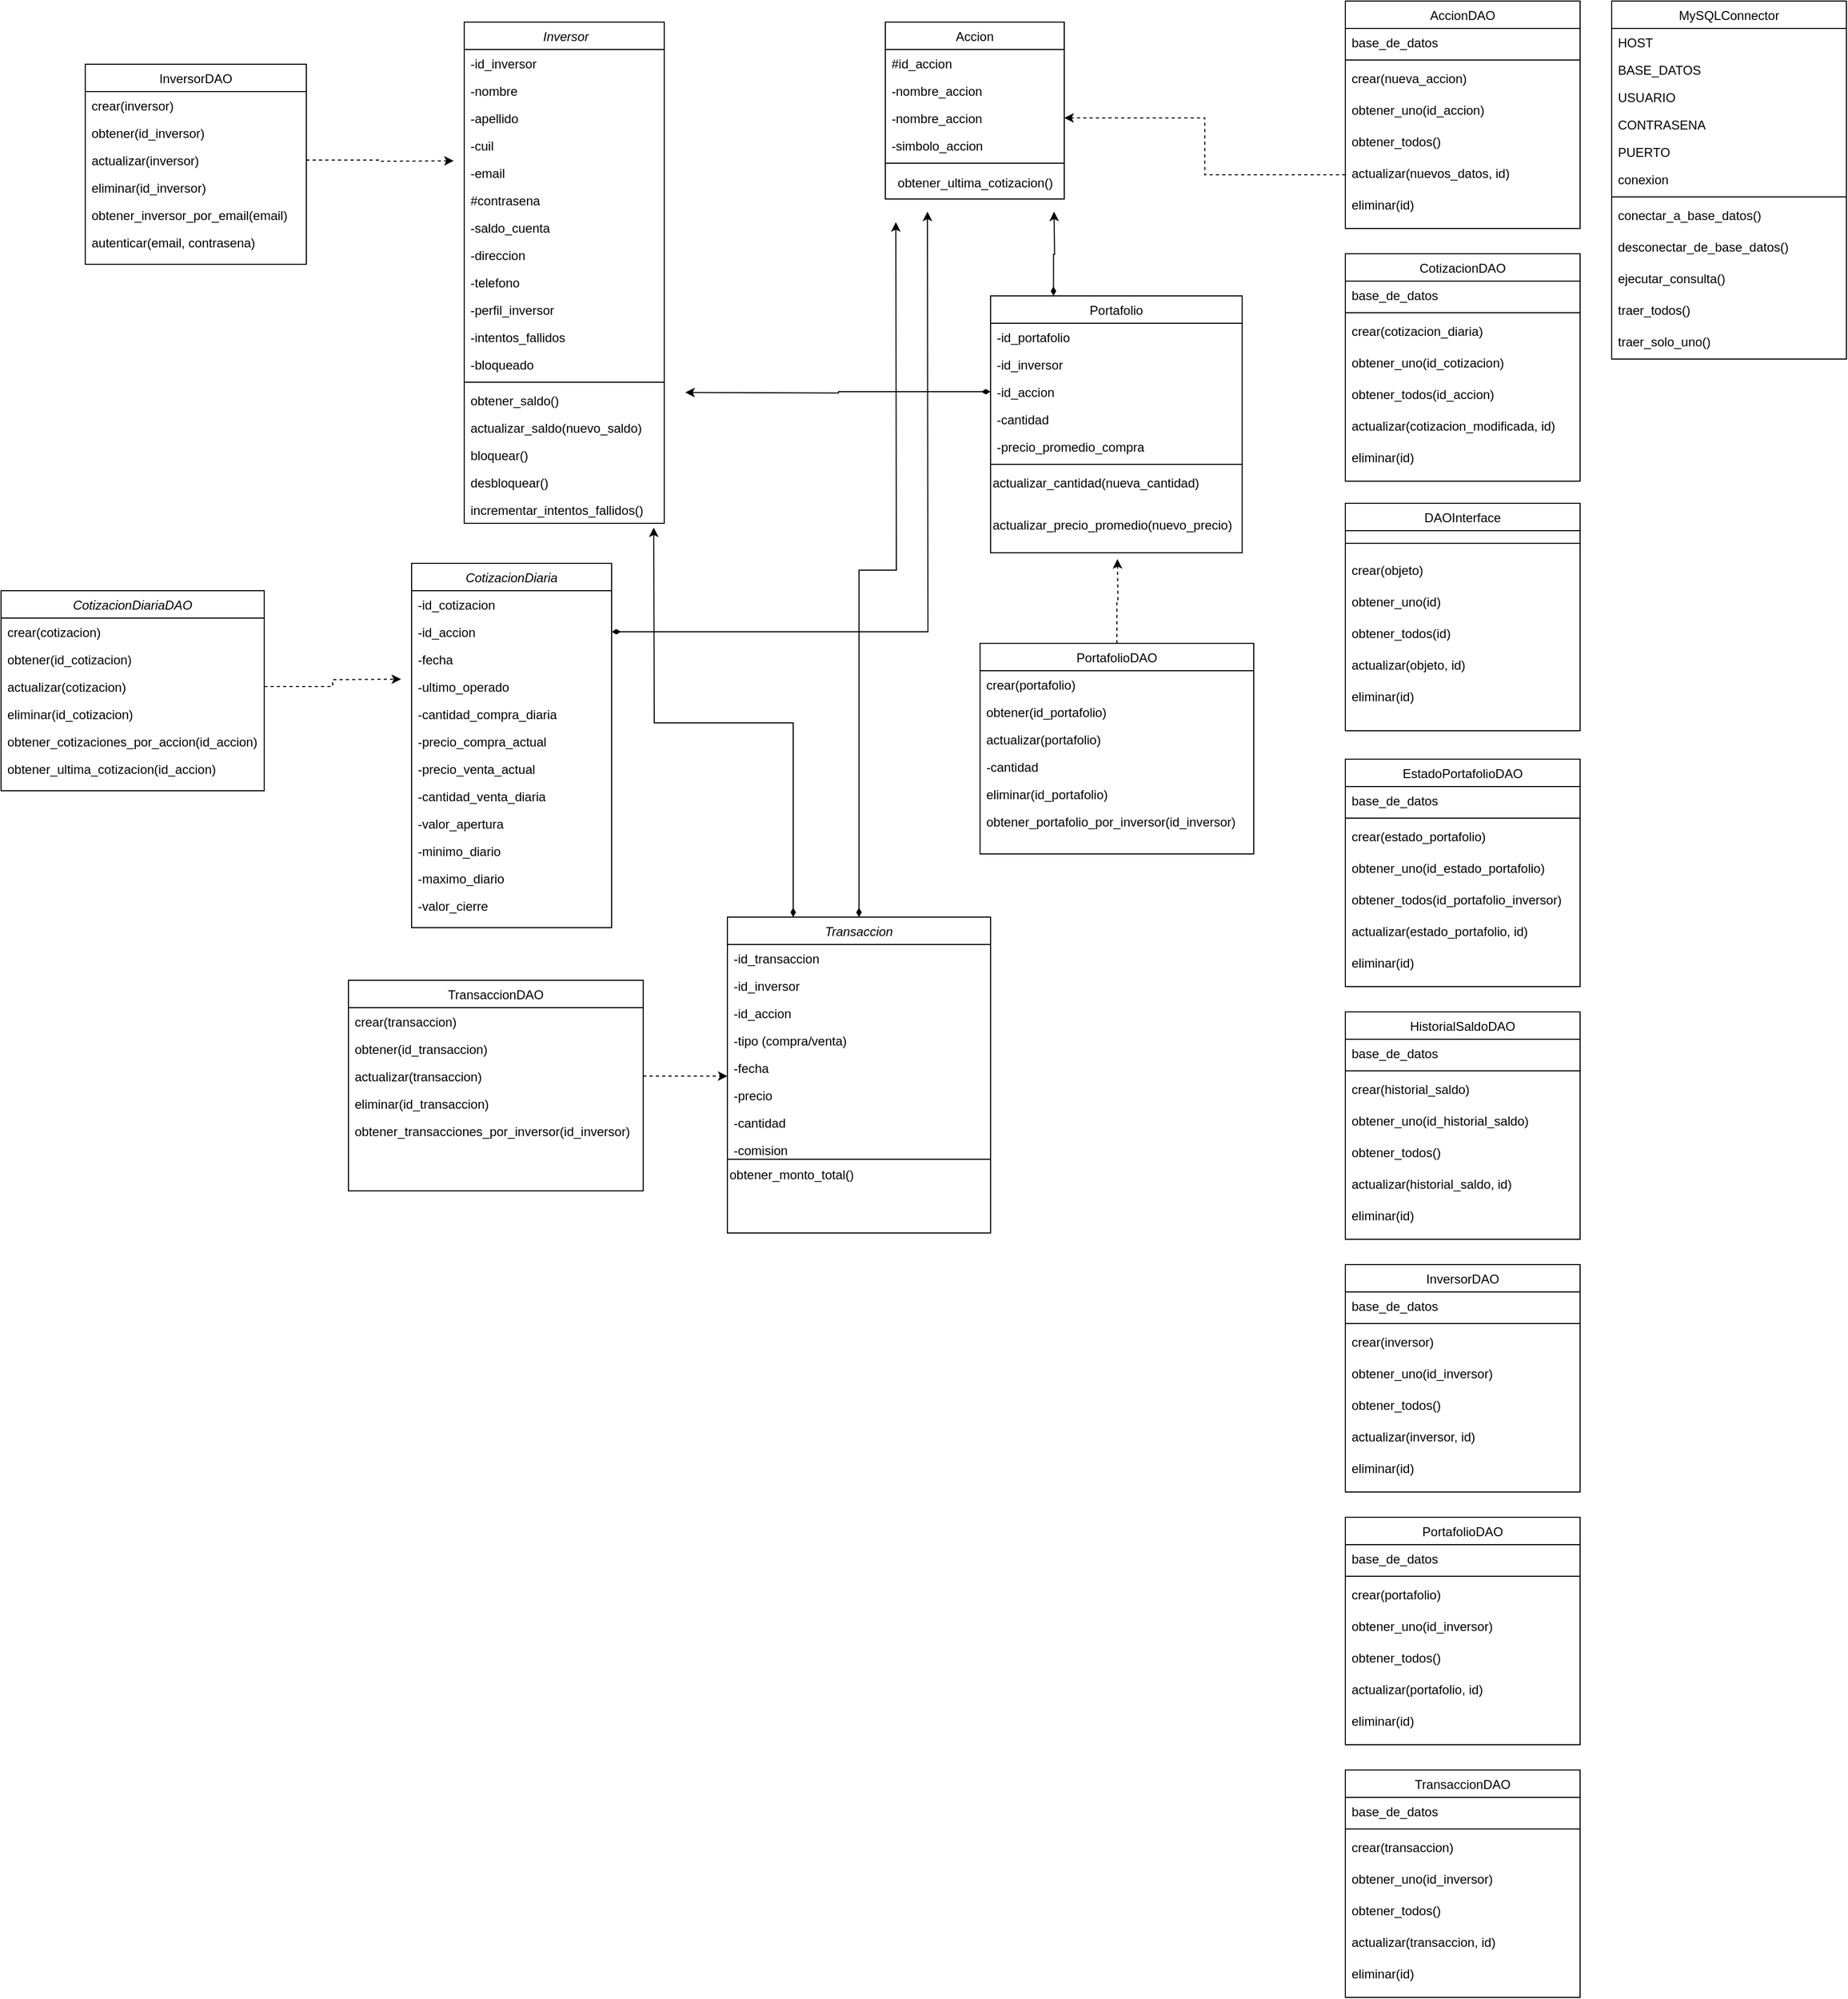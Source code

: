 <mxfile version="24.8.3">
  <diagram id="C5RBs43oDa-KdzZeNtuy" name="Page-1">
    <mxGraphModel dx="2181" dy="600" grid="1" gridSize="10" guides="1" tooltips="1" connect="1" arrows="1" fold="1" page="1" pageScale="1" pageWidth="827" pageHeight="1169" math="0" shadow="0">
      <root>
        <mxCell id="WIyWlLk6GJQsqaUBKTNV-0" />
        <mxCell id="WIyWlLk6GJQsqaUBKTNV-1" parent="WIyWlLk6GJQsqaUBKTNV-0" />
        <mxCell id="zkfFHV4jXpPFQw0GAbJ--0" value=" Inversor" style="swimlane;fontStyle=2;align=center;verticalAlign=top;childLayout=stackLayout;horizontal=1;startSize=26;horizontalStack=0;resizeParent=1;resizeLast=0;collapsible=1;marginBottom=0;rounded=0;shadow=0;strokeWidth=1;" parent="WIyWlLk6GJQsqaUBKTNV-1" vertex="1">
          <mxGeometry x="-10" y="20" width="190" height="476" as="geometry">
            <mxRectangle x="230" y="140" width="160" height="26" as="alternateBounds" />
          </mxGeometry>
        </mxCell>
        <mxCell id="zkfFHV4jXpPFQw0GAbJ--1" value="-id_inversor" style="text;align=left;verticalAlign=top;spacingLeft=4;spacingRight=4;overflow=hidden;rotatable=0;points=[[0,0.5],[1,0.5]];portConstraint=eastwest;" parent="zkfFHV4jXpPFQw0GAbJ--0" vertex="1">
          <mxGeometry y="26" width="190" height="26" as="geometry" />
        </mxCell>
        <mxCell id="zkfFHV4jXpPFQw0GAbJ--2" value="-nombre" style="text;align=left;verticalAlign=top;spacingLeft=4;spacingRight=4;overflow=hidden;rotatable=0;points=[[0,0.5],[1,0.5]];portConstraint=eastwest;rounded=0;shadow=0;html=0;" parent="zkfFHV4jXpPFQw0GAbJ--0" vertex="1">
          <mxGeometry y="52" width="190" height="26" as="geometry" />
        </mxCell>
        <mxCell id="zkfFHV4jXpPFQw0GAbJ--3" value="-apellido" style="text;align=left;verticalAlign=top;spacingLeft=4;spacingRight=4;overflow=hidden;rotatable=0;points=[[0,0.5],[1,0.5]];portConstraint=eastwest;rounded=0;shadow=0;html=0;" parent="zkfFHV4jXpPFQw0GAbJ--0" vertex="1">
          <mxGeometry y="78" width="190" height="26" as="geometry" />
        </mxCell>
        <mxCell id="CRSk3LZPB_dOIS3gUNJl-0" value="-cuil" style="text;align=left;verticalAlign=top;spacingLeft=4;spacingRight=4;overflow=hidden;rotatable=0;points=[[0,0.5],[1,0.5]];portConstraint=eastwest;" parent="zkfFHV4jXpPFQw0GAbJ--0" vertex="1">
          <mxGeometry y="104" width="190" height="26" as="geometry" />
        </mxCell>
        <mxCell id="CRSk3LZPB_dOIS3gUNJl-1" value="-email" style="text;align=left;verticalAlign=top;spacingLeft=4;spacingRight=4;overflow=hidden;rotatable=0;points=[[0,0.5],[1,0.5]];portConstraint=eastwest;" parent="zkfFHV4jXpPFQw0GAbJ--0" vertex="1">
          <mxGeometry y="130" width="190" height="26" as="geometry" />
        </mxCell>
        <mxCell id="CRSk3LZPB_dOIS3gUNJl-2" value="#contrasena" style="text;align=left;verticalAlign=top;spacingLeft=4;spacingRight=4;overflow=hidden;rotatable=0;points=[[0,0.5],[1,0.5]];portConstraint=eastwest;" parent="zkfFHV4jXpPFQw0GAbJ--0" vertex="1">
          <mxGeometry y="156" width="190" height="26" as="geometry" />
        </mxCell>
        <mxCell id="CRSk3LZPB_dOIS3gUNJl-3" value="-saldo_cuenta" style="text;align=left;verticalAlign=top;spacingLeft=4;spacingRight=4;overflow=hidden;rotatable=0;points=[[0,0.5],[1,0.5]];portConstraint=eastwest;" parent="zkfFHV4jXpPFQw0GAbJ--0" vertex="1">
          <mxGeometry y="182" width="190" height="26" as="geometry" />
        </mxCell>
        <mxCell id="CRSk3LZPB_dOIS3gUNJl-4" value="-direccion" style="text;align=left;verticalAlign=top;spacingLeft=4;spacingRight=4;overflow=hidden;rotatable=0;points=[[0,0.5],[1,0.5]];portConstraint=eastwest;" parent="zkfFHV4jXpPFQw0GAbJ--0" vertex="1">
          <mxGeometry y="208" width="190" height="26" as="geometry" />
        </mxCell>
        <mxCell id="CRSk3LZPB_dOIS3gUNJl-5" value="-telefono" style="text;align=left;verticalAlign=top;spacingLeft=4;spacingRight=4;overflow=hidden;rotatable=0;points=[[0,0.5],[1,0.5]];portConstraint=eastwest;" parent="zkfFHV4jXpPFQw0GAbJ--0" vertex="1">
          <mxGeometry y="234" width="190" height="26" as="geometry" />
        </mxCell>
        <mxCell id="CRSk3LZPB_dOIS3gUNJl-6" value="-perfil_inversor" style="text;align=left;verticalAlign=top;spacingLeft=4;spacingRight=4;overflow=hidden;rotatable=0;points=[[0,0.5],[1,0.5]];portConstraint=eastwest;" parent="zkfFHV4jXpPFQw0GAbJ--0" vertex="1">
          <mxGeometry y="260" width="190" height="26" as="geometry" />
        </mxCell>
        <mxCell id="CRSk3LZPB_dOIS3gUNJl-7" value="-intentos_fallidos" style="text;align=left;verticalAlign=top;spacingLeft=4;spacingRight=4;overflow=hidden;rotatable=0;points=[[0,0.5],[1,0.5]];portConstraint=eastwest;" parent="zkfFHV4jXpPFQw0GAbJ--0" vertex="1">
          <mxGeometry y="286" width="190" height="26" as="geometry" />
        </mxCell>
        <mxCell id="CRSk3LZPB_dOIS3gUNJl-8" value="-bloqueado" style="text;align=left;verticalAlign=top;spacingLeft=4;spacingRight=4;overflow=hidden;rotatable=0;points=[[0,0.5],[1,0.5]];portConstraint=eastwest;" parent="zkfFHV4jXpPFQw0GAbJ--0" vertex="1">
          <mxGeometry y="312" width="190" height="26" as="geometry" />
        </mxCell>
        <mxCell id="zkfFHV4jXpPFQw0GAbJ--4" value="" style="line;html=1;strokeWidth=1;align=left;verticalAlign=middle;spacingTop=-1;spacingLeft=3;spacingRight=3;rotatable=0;labelPosition=right;points=[];portConstraint=eastwest;" parent="zkfFHV4jXpPFQw0GAbJ--0" vertex="1">
          <mxGeometry y="338" width="190" height="8" as="geometry" />
        </mxCell>
        <mxCell id="zkfFHV4jXpPFQw0GAbJ--5" value="obtener_saldo()" style="text;align=left;verticalAlign=top;spacingLeft=4;spacingRight=4;overflow=hidden;rotatable=0;points=[[0,0.5],[1,0.5]];portConstraint=eastwest;" parent="zkfFHV4jXpPFQw0GAbJ--0" vertex="1">
          <mxGeometry y="346" width="190" height="26" as="geometry" />
        </mxCell>
        <mxCell id="CRSk3LZPB_dOIS3gUNJl-9" value="actualizar_saldo(nuevo_saldo)" style="text;align=left;verticalAlign=top;spacingLeft=4;spacingRight=4;overflow=hidden;rotatable=0;points=[[0,0.5],[1,0.5]];portConstraint=eastwest;" parent="zkfFHV4jXpPFQw0GAbJ--0" vertex="1">
          <mxGeometry y="372" width="190" height="26" as="geometry" />
        </mxCell>
        <mxCell id="CRSk3LZPB_dOIS3gUNJl-11" value="bloquear()" style="text;align=left;verticalAlign=top;spacingLeft=4;spacingRight=4;overflow=hidden;rotatable=0;points=[[0,0.5],[1,0.5]];portConstraint=eastwest;" parent="zkfFHV4jXpPFQw0GAbJ--0" vertex="1">
          <mxGeometry y="398" width="190" height="26" as="geometry" />
        </mxCell>
        <mxCell id="CRSk3LZPB_dOIS3gUNJl-10" value="desbloquear()" style="text;align=left;verticalAlign=top;spacingLeft=4;spacingRight=4;overflow=hidden;rotatable=0;points=[[0,0.5],[1,0.5]];portConstraint=eastwest;" parent="zkfFHV4jXpPFQw0GAbJ--0" vertex="1">
          <mxGeometry y="424" width="190" height="26" as="geometry" />
        </mxCell>
        <mxCell id="CRSk3LZPB_dOIS3gUNJl-12" value="incrementar_intentos_fallidos()" style="text;align=left;verticalAlign=top;spacingLeft=4;spacingRight=4;overflow=hidden;rotatable=0;points=[[0,0.5],[1,0.5]];portConstraint=eastwest;" parent="zkfFHV4jXpPFQw0GAbJ--0" vertex="1">
          <mxGeometry y="450" width="190" height="26" as="geometry" />
        </mxCell>
        <mxCell id="zkfFHV4jXpPFQw0GAbJ--6" value="Accion" style="swimlane;fontStyle=0;align=center;verticalAlign=top;childLayout=stackLayout;horizontal=1;startSize=26;horizontalStack=0;resizeParent=1;resizeLast=0;collapsible=1;marginBottom=0;rounded=0;shadow=0;strokeWidth=1;" parent="WIyWlLk6GJQsqaUBKTNV-1" vertex="1">
          <mxGeometry x="390" y="20" width="170" height="168" as="geometry">
            <mxRectangle x="130" y="380" width="160" height="26" as="alternateBounds" />
          </mxGeometry>
        </mxCell>
        <mxCell id="zkfFHV4jXpPFQw0GAbJ--7" value="#id_accion" style="text;align=left;verticalAlign=top;spacingLeft=4;spacingRight=4;overflow=hidden;rotatable=0;points=[[0,0.5],[1,0.5]];portConstraint=eastwest;" parent="zkfFHV4jXpPFQw0GAbJ--6" vertex="1">
          <mxGeometry y="26" width="170" height="26" as="geometry" />
        </mxCell>
        <mxCell id="zkfFHV4jXpPFQw0GAbJ--8" value="-nombre_accion" style="text;align=left;verticalAlign=top;spacingLeft=4;spacingRight=4;overflow=hidden;rotatable=0;points=[[0,0.5],[1,0.5]];portConstraint=eastwest;rounded=0;shadow=0;html=0;" parent="zkfFHV4jXpPFQw0GAbJ--6" vertex="1">
          <mxGeometry y="52" width="170" height="26" as="geometry" />
        </mxCell>
        <mxCell id="CRSk3LZPB_dOIS3gUNJl-17" value="-nombre_accion" style="text;align=left;verticalAlign=top;spacingLeft=4;spacingRight=4;overflow=hidden;rotatable=0;points=[[0,0.5],[1,0.5]];portConstraint=eastwest;rounded=0;shadow=0;html=0;" parent="zkfFHV4jXpPFQw0GAbJ--6" vertex="1">
          <mxGeometry y="78" width="170" height="26" as="geometry" />
        </mxCell>
        <mxCell id="CRSk3LZPB_dOIS3gUNJl-14" value="-simbolo_accion" style="text;align=left;verticalAlign=top;spacingLeft=4;spacingRight=4;overflow=hidden;rotatable=0;points=[[0,0.5],[1,0.5]];portConstraint=eastwest;rounded=0;shadow=0;html=0;" parent="zkfFHV4jXpPFQw0GAbJ--6" vertex="1">
          <mxGeometry y="104" width="170" height="26" as="geometry" />
        </mxCell>
        <mxCell id="zkfFHV4jXpPFQw0GAbJ--9" value="" style="line;html=1;strokeWidth=1;align=left;verticalAlign=middle;spacingTop=-1;spacingLeft=3;spacingRight=3;rotatable=0;labelPosition=right;points=[];portConstraint=eastwest;" parent="zkfFHV4jXpPFQw0GAbJ--6" vertex="1">
          <mxGeometry y="130" width="170" height="8" as="geometry" />
        </mxCell>
        <mxCell id="CRSk3LZPB_dOIS3gUNJl-16" value="obtener_ultima_cotizacion()" style="text;html=1;align=center;verticalAlign=middle;resizable=0;points=[];autosize=1;strokeColor=none;fillColor=none;" parent="zkfFHV4jXpPFQw0GAbJ--6" vertex="1">
          <mxGeometry y="138" width="170" height="30" as="geometry" />
        </mxCell>
        <mxCell id="q1yQPjEFaSzM0fAzmRvU-28" style="edgeStyle=orthogonalEdgeStyle;rounded=0;orthogonalLoop=1;jettySize=auto;html=1;exitX=0.25;exitY=0;exitDx=0;exitDy=0;startArrow=diamondThin;startFill=1;" parent="WIyWlLk6GJQsqaUBKTNV-1" source="zkfFHV4jXpPFQw0GAbJ--13" edge="1">
          <mxGeometry relative="1" as="geometry">
            <mxPoint x="550.286" y="200" as="targetPoint" />
          </mxGeometry>
        </mxCell>
        <mxCell id="zkfFHV4jXpPFQw0GAbJ--13" value="Portafolio" style="swimlane;fontStyle=0;align=center;verticalAlign=top;childLayout=stackLayout;horizontal=1;startSize=26;horizontalStack=0;resizeParent=1;resizeLast=0;collapsible=1;marginBottom=0;rounded=0;shadow=0;strokeWidth=1;" parent="WIyWlLk6GJQsqaUBKTNV-1" vertex="1">
          <mxGeometry x="490" y="280" width="239" height="244" as="geometry">
            <mxRectangle x="340" y="380" width="170" height="26" as="alternateBounds" />
          </mxGeometry>
        </mxCell>
        <mxCell id="zkfFHV4jXpPFQw0GAbJ--14" value="-id_portafolio" style="text;align=left;verticalAlign=top;spacingLeft=4;spacingRight=4;overflow=hidden;rotatable=0;points=[[0,0.5],[1,0.5]];portConstraint=eastwest;" parent="zkfFHV4jXpPFQw0GAbJ--13" vertex="1">
          <mxGeometry y="26" width="239" height="26" as="geometry" />
        </mxCell>
        <mxCell id="CRSk3LZPB_dOIS3gUNJl-59" value="-id_inversor" style="text;align=left;verticalAlign=top;spacingLeft=4;spacingRight=4;overflow=hidden;rotatable=0;points=[[0,0.5],[1,0.5]];portConstraint=eastwest;" parent="zkfFHV4jXpPFQw0GAbJ--13" vertex="1">
          <mxGeometry y="52" width="239" height="26" as="geometry" />
        </mxCell>
        <mxCell id="q1yQPjEFaSzM0fAzmRvU-27" style="edgeStyle=orthogonalEdgeStyle;rounded=0;orthogonalLoop=1;jettySize=auto;html=1;exitX=0;exitY=0.5;exitDx=0;exitDy=0;startArrow=diamondThin;startFill=1;" parent="zkfFHV4jXpPFQw0GAbJ--13" source="CRSk3LZPB_dOIS3gUNJl-64" edge="1">
          <mxGeometry relative="1" as="geometry">
            <mxPoint x="-290" y="91.714" as="targetPoint" />
          </mxGeometry>
        </mxCell>
        <mxCell id="CRSk3LZPB_dOIS3gUNJl-64" value="-id_accion" style="text;align=left;verticalAlign=top;spacingLeft=4;spacingRight=4;overflow=hidden;rotatable=0;points=[[0,0.5],[1,0.5]];portConstraint=eastwest;" parent="zkfFHV4jXpPFQw0GAbJ--13" vertex="1">
          <mxGeometry y="78" width="239" height="26" as="geometry" />
        </mxCell>
        <mxCell id="CRSk3LZPB_dOIS3gUNJl-60" value="-cantidad" style="text;align=left;verticalAlign=top;spacingLeft=4;spacingRight=4;overflow=hidden;rotatable=0;points=[[0,0.5],[1,0.5]];portConstraint=eastwest;" parent="zkfFHV4jXpPFQw0GAbJ--13" vertex="1">
          <mxGeometry y="104" width="239" height="26" as="geometry" />
        </mxCell>
        <mxCell id="CRSk3LZPB_dOIS3gUNJl-62" value="-precio_promedio_compra" style="text;align=left;verticalAlign=top;spacingLeft=4;spacingRight=4;overflow=hidden;rotatable=0;points=[[0,0.5],[1,0.5]];portConstraint=eastwest;" parent="zkfFHV4jXpPFQw0GAbJ--13" vertex="1">
          <mxGeometry y="130" width="239" height="26" as="geometry" />
        </mxCell>
        <mxCell id="zkfFHV4jXpPFQw0GAbJ--15" value="" style="line;html=1;strokeWidth=1;align=left;verticalAlign=middle;spacingTop=-1;spacingLeft=3;spacingRight=3;rotatable=0;labelPosition=right;points=[];portConstraint=eastwest;" parent="zkfFHV4jXpPFQw0GAbJ--13" vertex="1">
          <mxGeometry y="156" width="239" height="8" as="geometry" />
        </mxCell>
        <mxCell id="CRSk3LZPB_dOIS3gUNJl-65" value="actualizar_cantidad(nueva_cantidad)" style="text;whiteSpace=wrap;html=1;" parent="zkfFHV4jXpPFQw0GAbJ--13" vertex="1">
          <mxGeometry y="164" width="239" height="40" as="geometry" />
        </mxCell>
        <mxCell id="CRSk3LZPB_dOIS3gUNJl-66" value="actualizar_precio_promedio(nuevo_precio)" style="text;whiteSpace=wrap;html=1;" parent="zkfFHV4jXpPFQw0GAbJ--13" vertex="1">
          <mxGeometry y="204" width="239" height="40" as="geometry" />
        </mxCell>
        <mxCell id="CRSk3LZPB_dOIS3gUNJl-27" value="CotizacionDiaria" style="swimlane;fontStyle=2;align=center;verticalAlign=top;childLayout=stackLayout;horizontal=1;startSize=26;horizontalStack=0;resizeParent=1;resizeLast=0;collapsible=1;marginBottom=0;rounded=0;shadow=0;strokeWidth=1;" parent="WIyWlLk6GJQsqaUBKTNV-1" vertex="1">
          <mxGeometry x="-60" y="534" width="190" height="346" as="geometry">
            <mxRectangle x="230" y="140" width="160" height="26" as="alternateBounds" />
          </mxGeometry>
        </mxCell>
        <mxCell id="CRSk3LZPB_dOIS3gUNJl-28" value="-id_cotizacion" style="text;align=left;verticalAlign=top;spacingLeft=4;spacingRight=4;overflow=hidden;rotatable=0;points=[[0,0.5],[1,0.5]];portConstraint=eastwest;" parent="CRSk3LZPB_dOIS3gUNJl-27" vertex="1">
          <mxGeometry y="26" width="190" height="26" as="geometry" />
        </mxCell>
        <mxCell id="q1yQPjEFaSzM0fAzmRvU-30" style="edgeStyle=orthogonalEdgeStyle;rounded=0;orthogonalLoop=1;jettySize=auto;html=1;exitX=1;exitY=0.5;exitDx=0;exitDy=0;startArrow=diamondThin;startFill=1;" parent="CRSk3LZPB_dOIS3gUNJl-27" source="CRSk3LZPB_dOIS3gUNJl-29" edge="1">
          <mxGeometry relative="1" as="geometry">
            <mxPoint x="490" y="-334" as="targetPoint" />
          </mxGeometry>
        </mxCell>
        <mxCell id="CRSk3LZPB_dOIS3gUNJl-29" value="-id_accion" style="text;align=left;verticalAlign=top;spacingLeft=4;spacingRight=4;overflow=hidden;rotatable=0;points=[[0,0.5],[1,0.5]];portConstraint=eastwest;rounded=0;shadow=0;html=0;" parent="CRSk3LZPB_dOIS3gUNJl-27" vertex="1">
          <mxGeometry y="52" width="190" height="26" as="geometry" />
        </mxCell>
        <mxCell id="CRSk3LZPB_dOIS3gUNJl-30" value="-fecha" style="text;align=left;verticalAlign=top;spacingLeft=4;spacingRight=4;overflow=hidden;rotatable=0;points=[[0,0.5],[1,0.5]];portConstraint=eastwest;rounded=0;shadow=0;html=0;" parent="CRSk3LZPB_dOIS3gUNJl-27" vertex="1">
          <mxGeometry y="78" width="190" height="26" as="geometry" />
        </mxCell>
        <mxCell id="CRSk3LZPB_dOIS3gUNJl-31" value="-ultimo_operado" style="text;align=left;verticalAlign=top;spacingLeft=4;spacingRight=4;overflow=hidden;rotatable=0;points=[[0,0.5],[1,0.5]];portConstraint=eastwest;" parent="CRSk3LZPB_dOIS3gUNJl-27" vertex="1">
          <mxGeometry y="104" width="190" height="26" as="geometry" />
        </mxCell>
        <mxCell id="CRSk3LZPB_dOIS3gUNJl-32" value="-cantidad_compra_diaria" style="text;align=left;verticalAlign=top;spacingLeft=4;spacingRight=4;overflow=hidden;rotatable=0;points=[[0,0.5],[1,0.5]];portConstraint=eastwest;" parent="CRSk3LZPB_dOIS3gUNJl-27" vertex="1">
          <mxGeometry y="130" width="190" height="26" as="geometry" />
        </mxCell>
        <mxCell id="CRSk3LZPB_dOIS3gUNJl-33" value="-precio_compra_actual" style="text;align=left;verticalAlign=top;spacingLeft=4;spacingRight=4;overflow=hidden;rotatable=0;points=[[0,0.5],[1,0.5]];portConstraint=eastwest;" parent="CRSk3LZPB_dOIS3gUNJl-27" vertex="1">
          <mxGeometry y="156" width="190" height="26" as="geometry" />
        </mxCell>
        <mxCell id="CRSk3LZPB_dOIS3gUNJl-34" value="-precio_venta_actual" style="text;align=left;verticalAlign=top;spacingLeft=4;spacingRight=4;overflow=hidden;rotatable=0;points=[[0,0.5],[1,0.5]];portConstraint=eastwest;" parent="CRSk3LZPB_dOIS3gUNJl-27" vertex="1">
          <mxGeometry y="182" width="190" height="26" as="geometry" />
        </mxCell>
        <mxCell id="CRSk3LZPB_dOIS3gUNJl-35" value="-cantidad_venta_diaria" style="text;align=left;verticalAlign=top;spacingLeft=4;spacingRight=4;overflow=hidden;rotatable=0;points=[[0,0.5],[1,0.5]];portConstraint=eastwest;" parent="CRSk3LZPB_dOIS3gUNJl-27" vertex="1">
          <mxGeometry y="208" width="190" height="26" as="geometry" />
        </mxCell>
        <mxCell id="CRSk3LZPB_dOIS3gUNJl-36" value="-valor_apertura" style="text;align=left;verticalAlign=top;spacingLeft=4;spacingRight=4;overflow=hidden;rotatable=0;points=[[0,0.5],[1,0.5]];portConstraint=eastwest;" parent="CRSk3LZPB_dOIS3gUNJl-27" vertex="1">
          <mxGeometry y="234" width="190" height="26" as="geometry" />
        </mxCell>
        <mxCell id="CRSk3LZPB_dOIS3gUNJl-37" value="-minimo_diario" style="text;align=left;verticalAlign=top;spacingLeft=4;spacingRight=4;overflow=hidden;rotatable=0;points=[[0,0.5],[1,0.5]];portConstraint=eastwest;" parent="CRSk3LZPB_dOIS3gUNJl-27" vertex="1">
          <mxGeometry y="260" width="190" height="26" as="geometry" />
        </mxCell>
        <mxCell id="CRSk3LZPB_dOIS3gUNJl-38" value="-maximo_diario" style="text;align=left;verticalAlign=top;spacingLeft=4;spacingRight=4;overflow=hidden;rotatable=0;points=[[0,0.5],[1,0.5]];portConstraint=eastwest;" parent="CRSk3LZPB_dOIS3gUNJl-27" vertex="1">
          <mxGeometry y="286" width="190" height="26" as="geometry" />
        </mxCell>
        <mxCell id="CRSk3LZPB_dOIS3gUNJl-39" value="-valor_cierre" style="text;align=left;verticalAlign=top;spacingLeft=4;spacingRight=4;overflow=hidden;rotatable=0;points=[[0,0.5],[1,0.5]];portConstraint=eastwest;" parent="CRSk3LZPB_dOIS3gUNJl-27" vertex="1">
          <mxGeometry y="312" width="190" height="26" as="geometry" />
        </mxCell>
        <mxCell id="CRSk3LZPB_dOIS3gUNJl-46" value="CotizacionDiariaDAO" style="swimlane;fontStyle=2;align=center;verticalAlign=top;childLayout=stackLayout;horizontal=1;startSize=26;horizontalStack=0;resizeParent=1;resizeLast=0;collapsible=1;marginBottom=0;rounded=0;shadow=0;strokeWidth=1;" parent="WIyWlLk6GJQsqaUBKTNV-1" vertex="1">
          <mxGeometry x="-450" y="560" width="250" height="190" as="geometry">
            <mxRectangle x="230" y="140" width="160" height="26" as="alternateBounds" />
          </mxGeometry>
        </mxCell>
        <mxCell id="CRSk3LZPB_dOIS3gUNJl-47" value="crear(cotizacion)" style="text;align=left;verticalAlign=top;spacingLeft=4;spacingRight=4;overflow=hidden;rotatable=0;points=[[0,0.5],[1,0.5]];portConstraint=eastwest;" parent="CRSk3LZPB_dOIS3gUNJl-46" vertex="1">
          <mxGeometry y="26" width="250" height="26" as="geometry" />
        </mxCell>
        <mxCell id="CRSk3LZPB_dOIS3gUNJl-48" value="obtener(id_cotizacion)" style="text;align=left;verticalAlign=top;spacingLeft=4;spacingRight=4;overflow=hidden;rotatable=0;points=[[0,0.5],[1,0.5]];portConstraint=eastwest;rounded=0;shadow=0;html=0;" parent="CRSk3LZPB_dOIS3gUNJl-46" vertex="1">
          <mxGeometry y="52" width="250" height="26" as="geometry" />
        </mxCell>
        <mxCell id="CRSk3LZPB_dOIS3gUNJl-49" value="actualizar(cotizacion)" style="text;align=left;verticalAlign=top;spacingLeft=4;spacingRight=4;overflow=hidden;rotatable=0;points=[[0,0.5],[1,0.5]];portConstraint=eastwest;rounded=0;shadow=0;html=0;" parent="CRSk3LZPB_dOIS3gUNJl-46" vertex="1">
          <mxGeometry y="78" width="250" height="26" as="geometry" />
        </mxCell>
        <mxCell id="CRSk3LZPB_dOIS3gUNJl-50" value="eliminar(id_cotizacion)" style="text;align=left;verticalAlign=top;spacingLeft=4;spacingRight=4;overflow=hidden;rotatable=0;points=[[0,0.5],[1,0.5]];portConstraint=eastwest;" parent="CRSk3LZPB_dOIS3gUNJl-46" vertex="1">
          <mxGeometry y="104" width="250" height="26" as="geometry" />
        </mxCell>
        <mxCell id="CRSk3LZPB_dOIS3gUNJl-51" value="obtener_cotizaciones_por_accion(id_accion)" style="text;align=left;verticalAlign=top;spacingLeft=4;spacingRight=4;overflow=hidden;rotatable=0;points=[[0,0.5],[1,0.5]];portConstraint=eastwest;" parent="CRSk3LZPB_dOIS3gUNJl-46" vertex="1">
          <mxGeometry y="130" width="250" height="26" as="geometry" />
        </mxCell>
        <mxCell id="CRSk3LZPB_dOIS3gUNJl-52" value="obtener_ultima_cotizacion(id_accion)" style="text;align=left;verticalAlign=top;spacingLeft=4;spacingRight=4;overflow=hidden;rotatable=0;points=[[0,0.5],[1,0.5]];portConstraint=eastwest;" parent="CRSk3LZPB_dOIS3gUNJl-46" vertex="1">
          <mxGeometry y="156" width="250" height="26" as="geometry" />
        </mxCell>
        <mxCell id="q1yQPjEFaSzM0fAzmRvU-5" style="edgeStyle=orthogonalEdgeStyle;rounded=0;orthogonalLoop=1;jettySize=auto;html=1;exitX=0.5;exitY=0;exitDx=0;exitDy=0;dashed=1;" parent="WIyWlLk6GJQsqaUBKTNV-1" source="CRSk3LZPB_dOIS3gUNJl-67" edge="1">
          <mxGeometry relative="1" as="geometry">
            <mxPoint x="610.5" y="530" as="targetPoint" />
          </mxGeometry>
        </mxCell>
        <mxCell id="CRSk3LZPB_dOIS3gUNJl-67" value="PortafolioDAO" style="swimlane;fontStyle=0;align=center;verticalAlign=top;childLayout=stackLayout;horizontal=1;startSize=26;horizontalStack=0;resizeParent=1;resizeLast=0;collapsible=1;marginBottom=0;rounded=0;shadow=0;strokeWidth=1;" parent="WIyWlLk6GJQsqaUBKTNV-1" vertex="1">
          <mxGeometry x="480" y="610" width="260" height="200" as="geometry">
            <mxRectangle x="340" y="380" width="170" height="26" as="alternateBounds" />
          </mxGeometry>
        </mxCell>
        <mxCell id="CRSk3LZPB_dOIS3gUNJl-68" value="crear(portafolio)" style="text;align=left;verticalAlign=top;spacingLeft=4;spacingRight=4;overflow=hidden;rotatable=0;points=[[0,0.5],[1,0.5]];portConstraint=eastwest;" parent="CRSk3LZPB_dOIS3gUNJl-67" vertex="1">
          <mxGeometry y="26" width="260" height="26" as="geometry" />
        </mxCell>
        <mxCell id="CRSk3LZPB_dOIS3gUNJl-69" value="obtener(id_portafolio)" style="text;align=left;verticalAlign=top;spacingLeft=4;spacingRight=4;overflow=hidden;rotatable=0;points=[[0,0.5],[1,0.5]];portConstraint=eastwest;" parent="CRSk3LZPB_dOIS3gUNJl-67" vertex="1">
          <mxGeometry y="52" width="260" height="26" as="geometry" />
        </mxCell>
        <mxCell id="CRSk3LZPB_dOIS3gUNJl-70" value="actualizar(portafolio)" style="text;align=left;verticalAlign=top;spacingLeft=4;spacingRight=4;overflow=hidden;rotatable=0;points=[[0,0.5],[1,0.5]];portConstraint=eastwest;" parent="CRSk3LZPB_dOIS3gUNJl-67" vertex="1">
          <mxGeometry y="78" width="260" height="26" as="geometry" />
        </mxCell>
        <mxCell id="CRSk3LZPB_dOIS3gUNJl-71" value="-cantidad" style="text;align=left;verticalAlign=top;spacingLeft=4;spacingRight=4;overflow=hidden;rotatable=0;points=[[0,0.5],[1,0.5]];portConstraint=eastwest;" parent="CRSk3LZPB_dOIS3gUNJl-67" vertex="1">
          <mxGeometry y="104" width="260" height="26" as="geometry" />
        </mxCell>
        <mxCell id="CRSk3LZPB_dOIS3gUNJl-72" value="eliminar(id_portafolio)" style="text;align=left;verticalAlign=top;spacingLeft=4;spacingRight=4;overflow=hidden;rotatable=0;points=[[0,0.5],[1,0.5]];portConstraint=eastwest;" parent="CRSk3LZPB_dOIS3gUNJl-67" vertex="1">
          <mxGeometry y="130" width="260" height="26" as="geometry" />
        </mxCell>
        <mxCell id="CRSk3LZPB_dOIS3gUNJl-76" value="obtener_portafolio_por_inversor(id_inversor)" style="text;align=left;verticalAlign=top;spacingLeft=4;spacingRight=4;overflow=hidden;rotatable=0;points=[[0,0.5],[1,0.5]];portConstraint=eastwest;" parent="CRSk3LZPB_dOIS3gUNJl-67" vertex="1">
          <mxGeometry y="156" width="260" height="26" as="geometry" />
        </mxCell>
        <mxCell id="q1yQPjEFaSzM0fAzmRvU-31" style="edgeStyle=orthogonalEdgeStyle;rounded=0;orthogonalLoop=1;jettySize=auto;html=1;exitX=0.25;exitY=0;exitDx=0;exitDy=0;startArrow=diamondThin;startFill=1;" parent="WIyWlLk6GJQsqaUBKTNV-1" source="CRSk3LZPB_dOIS3gUNJl-77" edge="1">
          <mxGeometry relative="1" as="geometry">
            <mxPoint x="170" y="500" as="targetPoint" />
          </mxGeometry>
        </mxCell>
        <mxCell id="q1yQPjEFaSzM0fAzmRvU-32" style="edgeStyle=orthogonalEdgeStyle;rounded=0;orthogonalLoop=1;jettySize=auto;html=1;exitX=0.5;exitY=0;exitDx=0;exitDy=0;startArrow=diamondThin;startFill=1;" parent="WIyWlLk6GJQsqaUBKTNV-1" source="CRSk3LZPB_dOIS3gUNJl-77" edge="1">
          <mxGeometry relative="1" as="geometry">
            <mxPoint x="400" y="210" as="targetPoint" />
          </mxGeometry>
        </mxCell>
        <mxCell id="CRSk3LZPB_dOIS3gUNJl-77" value="Transaccion" style="swimlane;fontStyle=2;align=center;verticalAlign=top;childLayout=stackLayout;horizontal=1;startSize=26;horizontalStack=0;resizeParent=1;resizeLast=0;collapsible=1;marginBottom=0;rounded=0;shadow=0;strokeWidth=1;" parent="WIyWlLk6GJQsqaUBKTNV-1" vertex="1">
          <mxGeometry x="240" y="870" width="250" height="300" as="geometry">
            <mxRectangle x="230" y="140" width="160" height="26" as="alternateBounds" />
          </mxGeometry>
        </mxCell>
        <mxCell id="CRSk3LZPB_dOIS3gUNJl-78" value="-id_transaccion" style="text;align=left;verticalAlign=top;spacingLeft=4;spacingRight=4;overflow=hidden;rotatable=0;points=[[0,0.5],[1,0.5]];portConstraint=eastwest;" parent="CRSk3LZPB_dOIS3gUNJl-77" vertex="1">
          <mxGeometry y="26" width="250" height="26" as="geometry" />
        </mxCell>
        <mxCell id="CRSk3LZPB_dOIS3gUNJl-79" value="-id_inversor" style="text;align=left;verticalAlign=top;spacingLeft=4;spacingRight=4;overflow=hidden;rotatable=0;points=[[0,0.5],[1,0.5]];portConstraint=eastwest;rounded=0;shadow=0;html=0;" parent="CRSk3LZPB_dOIS3gUNJl-77" vertex="1">
          <mxGeometry y="52" width="250" height="26" as="geometry" />
        </mxCell>
        <mxCell id="CRSk3LZPB_dOIS3gUNJl-80" value="-id_accion" style="text;align=left;verticalAlign=top;spacingLeft=4;spacingRight=4;overflow=hidden;rotatable=0;points=[[0,0.5],[1,0.5]];portConstraint=eastwest;rounded=0;shadow=0;html=0;" parent="CRSk3LZPB_dOIS3gUNJl-77" vertex="1">
          <mxGeometry y="78" width="250" height="26" as="geometry" />
        </mxCell>
        <mxCell id="CRSk3LZPB_dOIS3gUNJl-81" value="-tipo (compra/venta)" style="text;align=left;verticalAlign=top;spacingLeft=4;spacingRight=4;overflow=hidden;rotatable=0;points=[[0,0.5],[1,0.5]];portConstraint=eastwest;" parent="CRSk3LZPB_dOIS3gUNJl-77" vertex="1">
          <mxGeometry y="104" width="250" height="26" as="geometry" />
        </mxCell>
        <mxCell id="CRSk3LZPB_dOIS3gUNJl-82" value="-fecha" style="text;align=left;verticalAlign=top;spacingLeft=4;spacingRight=4;overflow=hidden;rotatable=0;points=[[0,0.5],[1,0.5]];portConstraint=eastwest;" parent="CRSk3LZPB_dOIS3gUNJl-77" vertex="1">
          <mxGeometry y="130" width="250" height="26" as="geometry" />
        </mxCell>
        <mxCell id="CRSk3LZPB_dOIS3gUNJl-83" value="-precio" style="text;align=left;verticalAlign=top;spacingLeft=4;spacingRight=4;overflow=hidden;rotatable=0;points=[[0,0.5],[1,0.5]];portConstraint=eastwest;" parent="CRSk3LZPB_dOIS3gUNJl-77" vertex="1">
          <mxGeometry y="156" width="250" height="26" as="geometry" />
        </mxCell>
        <mxCell id="CRSk3LZPB_dOIS3gUNJl-84" value="-cantidad" style="text;align=left;verticalAlign=top;spacingLeft=4;spacingRight=4;overflow=hidden;rotatable=0;points=[[0,0.5],[1,0.5]];portConstraint=eastwest;" parent="CRSk3LZPB_dOIS3gUNJl-77" vertex="1">
          <mxGeometry y="182" width="250" height="26" as="geometry" />
        </mxCell>
        <mxCell id="CRSk3LZPB_dOIS3gUNJl-85" value="-comision" style="text;align=left;verticalAlign=top;spacingLeft=4;spacingRight=4;overflow=hidden;rotatable=0;points=[[0,0.5],[1,0.5]];portConstraint=eastwest;" parent="CRSk3LZPB_dOIS3gUNJl-77" vertex="1">
          <mxGeometry y="208" width="250" height="22" as="geometry" />
        </mxCell>
        <mxCell id="CRSk3LZPB_dOIS3gUNJl-88" value="" style="endArrow=none;html=1;rounded=0;" parent="CRSk3LZPB_dOIS3gUNJl-77" edge="1">
          <mxGeometry width="50" height="50" relative="1" as="geometry">
            <mxPoint y="230" as="sourcePoint" />
            <mxPoint x="250" y="230" as="targetPoint" />
          </mxGeometry>
        </mxCell>
        <mxCell id="CRSk3LZPB_dOIS3gUNJl-89" value="obtener_monto_total()" style="text;html=1;align=left;verticalAlign=middle;resizable=0;points=[];autosize=1;strokeColor=none;fillColor=none;" parent="CRSk3LZPB_dOIS3gUNJl-77" vertex="1">
          <mxGeometry y="230" width="250" height="30" as="geometry" />
        </mxCell>
        <mxCell id="CRSk3LZPB_dOIS3gUNJl-86" value="" style="endArrow=none;html=1;rounded=0;exitX=0;exitY=1;exitDx=0;exitDy=0;entryX=1;entryY=1;entryDx=0;entryDy=0;" parent="WIyWlLk6GJQsqaUBKTNV-1" source="CRSk3LZPB_dOIS3gUNJl-77" target="CRSk3LZPB_dOIS3gUNJl-77" edge="1">
          <mxGeometry width="50" height="50" relative="1" as="geometry">
            <mxPoint x="390" y="1170" as="sourcePoint" />
            <mxPoint x="440" y="1120" as="targetPoint" />
          </mxGeometry>
        </mxCell>
        <mxCell id="CRSk3LZPB_dOIS3gUNJl-90" value="TransaccionDAO" style="swimlane;fontStyle=0;align=center;verticalAlign=top;childLayout=stackLayout;horizontal=1;startSize=26;horizontalStack=0;resizeParent=1;resizeLast=0;collapsible=1;marginBottom=0;rounded=0;shadow=0;strokeWidth=1;" parent="WIyWlLk6GJQsqaUBKTNV-1" vertex="1">
          <mxGeometry x="-120" y="930" width="280" height="200" as="geometry">
            <mxRectangle x="340" y="380" width="170" height="26" as="alternateBounds" />
          </mxGeometry>
        </mxCell>
        <mxCell id="CRSk3LZPB_dOIS3gUNJl-91" value="crear(transaccion)" style="text;align=left;verticalAlign=top;spacingLeft=4;spacingRight=4;overflow=hidden;rotatable=0;points=[[0,0.5],[1,0.5]];portConstraint=eastwest;" parent="CRSk3LZPB_dOIS3gUNJl-90" vertex="1">
          <mxGeometry y="26" width="280" height="26" as="geometry" />
        </mxCell>
        <mxCell id="CRSk3LZPB_dOIS3gUNJl-92" value="obtener(id_transaccion)" style="text;align=left;verticalAlign=top;spacingLeft=4;spacingRight=4;overflow=hidden;rotatable=0;points=[[0,0.5],[1,0.5]];portConstraint=eastwest;" parent="CRSk3LZPB_dOIS3gUNJl-90" vertex="1">
          <mxGeometry y="52" width="280" height="26" as="geometry" />
        </mxCell>
        <mxCell id="CRSk3LZPB_dOIS3gUNJl-93" value="actualizar(transaccion)" style="text;align=left;verticalAlign=top;spacingLeft=4;spacingRight=4;overflow=hidden;rotatable=0;points=[[0,0.5],[1,0.5]];portConstraint=eastwest;" parent="CRSk3LZPB_dOIS3gUNJl-90" vertex="1">
          <mxGeometry y="78" width="280" height="26" as="geometry" />
        </mxCell>
        <mxCell id="CRSk3LZPB_dOIS3gUNJl-94" value="eliminar(id_transaccion)" style="text;align=left;verticalAlign=top;spacingLeft=4;spacingRight=4;overflow=hidden;rotatable=0;points=[[0,0.5],[1,0.5]];portConstraint=eastwest;" parent="CRSk3LZPB_dOIS3gUNJl-90" vertex="1">
          <mxGeometry y="104" width="280" height="26" as="geometry" />
        </mxCell>
        <mxCell id="CRSk3LZPB_dOIS3gUNJl-95" value="obtener_transacciones_por_inversor(id_inversor)" style="text;align=left;verticalAlign=top;spacingLeft=4;spacingRight=4;overflow=hidden;rotatable=0;points=[[0,0.5],[1,0.5]];portConstraint=eastwest;" parent="CRSk3LZPB_dOIS3gUNJl-90" vertex="1">
          <mxGeometry y="130" width="280" height="26" as="geometry" />
        </mxCell>
        <mxCell id="q1yQPjEFaSzM0fAzmRvU-2" style="edgeStyle=orthogonalEdgeStyle;rounded=0;orthogonalLoop=1;jettySize=auto;html=1;exitX=0;exitY=0.5;exitDx=0;exitDy=0;entryX=1;entryY=0.5;entryDx=0;entryDy=0;dashed=1;" parent="WIyWlLk6GJQsqaUBKTNV-1" source="CRSk3LZPB_dOIS3gUNJl-21" target="CRSk3LZPB_dOIS3gUNJl-17" edge="1">
          <mxGeometry relative="1" as="geometry" />
        </mxCell>
        <mxCell id="q1yQPjEFaSzM0fAzmRvU-4" style="edgeStyle=orthogonalEdgeStyle;rounded=0;orthogonalLoop=1;jettySize=auto;html=1;exitX=1;exitY=0.5;exitDx=0;exitDy=0;dashed=1;" parent="WIyWlLk6GJQsqaUBKTNV-1" source="CRSk3LZPB_dOIS3gUNJl-49" edge="1">
          <mxGeometry relative="1" as="geometry">
            <mxPoint x="-70" y="644" as="targetPoint" />
          </mxGeometry>
        </mxCell>
        <mxCell id="q1yQPjEFaSzM0fAzmRvU-6" style="edgeStyle=orthogonalEdgeStyle;rounded=0;orthogonalLoop=1;jettySize=auto;html=1;exitX=1;exitY=0.5;exitDx=0;exitDy=0;entryX=0;entryY=0.808;entryDx=0;entryDy=0;entryPerimeter=0;dashed=1;" parent="WIyWlLk6GJQsqaUBKTNV-1" source="CRSk3LZPB_dOIS3gUNJl-93" target="CRSk3LZPB_dOIS3gUNJl-82" edge="1">
          <mxGeometry relative="1" as="geometry" />
        </mxCell>
        <mxCell id="q1yQPjEFaSzM0fAzmRvU-9" value="InversorDAO" style="swimlane;fontStyle=0;align=center;verticalAlign=top;childLayout=stackLayout;horizontal=1;startSize=26;horizontalStack=0;resizeParent=1;resizeLast=0;collapsible=1;marginBottom=0;rounded=0;shadow=0;strokeWidth=1;" parent="WIyWlLk6GJQsqaUBKTNV-1" vertex="1">
          <mxGeometry x="-370" y="60" width="210" height="190" as="geometry">
            <mxRectangle x="550" y="140" width="160" height="26" as="alternateBounds" />
          </mxGeometry>
        </mxCell>
        <mxCell id="q1yQPjEFaSzM0fAzmRvU-10" value="crear(inversor)" style="text;align=left;verticalAlign=top;spacingLeft=4;spacingRight=4;overflow=hidden;rotatable=0;points=[[0,0.5],[1,0.5]];portConstraint=eastwest;" parent="q1yQPjEFaSzM0fAzmRvU-9" vertex="1">
          <mxGeometry y="26" width="210" height="26" as="geometry" />
        </mxCell>
        <mxCell id="q1yQPjEFaSzM0fAzmRvU-11" value="obtener(id_inversor)" style="text;align=left;verticalAlign=top;spacingLeft=4;spacingRight=4;overflow=hidden;rotatable=0;points=[[0,0.5],[1,0.5]];portConstraint=eastwest;rounded=0;shadow=0;html=0;" parent="q1yQPjEFaSzM0fAzmRvU-9" vertex="1">
          <mxGeometry y="52" width="210" height="26" as="geometry" />
        </mxCell>
        <mxCell id="q1yQPjEFaSzM0fAzmRvU-17" style="edgeStyle=orthogonalEdgeStyle;rounded=0;orthogonalLoop=1;jettySize=auto;html=1;exitX=1;exitY=0.5;exitDx=0;exitDy=0;dashed=1;" parent="q1yQPjEFaSzM0fAzmRvU-9" source="q1yQPjEFaSzM0fAzmRvU-13" edge="1">
          <mxGeometry relative="1" as="geometry">
            <mxPoint x="350" y="91.714" as="targetPoint" />
          </mxGeometry>
        </mxCell>
        <mxCell id="q1yQPjEFaSzM0fAzmRvU-13" value="actualizar(inversor)" style="text;align=left;verticalAlign=top;spacingLeft=4;spacingRight=4;overflow=hidden;rotatable=0;points=[[0,0.5],[1,0.5]];portConstraint=eastwest;rounded=0;shadow=0;html=0;" parent="q1yQPjEFaSzM0fAzmRvU-9" vertex="1">
          <mxGeometry y="78" width="210" height="26" as="geometry" />
        </mxCell>
        <mxCell id="q1yQPjEFaSzM0fAzmRvU-14" value="eliminar(id_inversor)" style="text;align=left;verticalAlign=top;spacingLeft=4;spacingRight=4;overflow=hidden;rotatable=0;points=[[0,0.5],[1,0.5]];portConstraint=eastwest;rounded=0;shadow=0;html=0;" parent="q1yQPjEFaSzM0fAzmRvU-9" vertex="1">
          <mxGeometry y="104" width="210" height="26" as="geometry" />
        </mxCell>
        <mxCell id="q1yQPjEFaSzM0fAzmRvU-15" value="obtener_inversor_por_email(email)" style="text;align=left;verticalAlign=top;spacingLeft=4;spacingRight=4;overflow=hidden;rotatable=0;points=[[0,0.5],[1,0.5]];portConstraint=eastwest;rounded=0;shadow=0;html=0;" parent="q1yQPjEFaSzM0fAzmRvU-9" vertex="1">
          <mxGeometry y="130" width="210" height="26" as="geometry" />
        </mxCell>
        <mxCell id="q1yQPjEFaSzM0fAzmRvU-16" value="autenticar(email, contrasena)" style="text;align=left;verticalAlign=top;spacingLeft=4;spacingRight=4;overflow=hidden;rotatable=0;points=[[0,0.5],[1,0.5]];portConstraint=eastwest;rounded=0;shadow=0;html=0;" parent="q1yQPjEFaSzM0fAzmRvU-9" vertex="1">
          <mxGeometry y="156" width="210" height="26" as="geometry" />
        </mxCell>
        <mxCell id="iSnheA1fII5NpILG1pkT-3" value="AccionDAO" style="swimlane;fontStyle=0;align=center;verticalAlign=top;childLayout=stackLayout;horizontal=1;startSize=26;horizontalStack=0;resizeParent=1;resizeLast=0;collapsible=1;marginBottom=0;rounded=0;shadow=0;strokeWidth=1;" vertex="1" parent="WIyWlLk6GJQsqaUBKTNV-1">
          <mxGeometry x="827" width="223" height="216" as="geometry">
            <mxRectangle x="130" y="380" width="160" height="26" as="alternateBounds" />
          </mxGeometry>
        </mxCell>
        <mxCell id="iSnheA1fII5NpILG1pkT-4" value="base_de_datos" style="text;align=left;verticalAlign=top;spacingLeft=4;spacingRight=4;overflow=hidden;rotatable=0;points=[[0,0.5],[1,0.5]];portConstraint=eastwest;" vertex="1" parent="iSnheA1fII5NpILG1pkT-3">
          <mxGeometry y="26" width="223" height="26" as="geometry" />
        </mxCell>
        <mxCell id="iSnheA1fII5NpILG1pkT-8" value="" style="line;html=1;strokeWidth=1;align=left;verticalAlign=middle;spacingTop=-1;spacingLeft=3;spacingRight=3;rotatable=0;labelPosition=right;points=[];portConstraint=eastwest;" vertex="1" parent="iSnheA1fII5NpILG1pkT-3">
          <mxGeometry y="52" width="223" height="8" as="geometry" />
        </mxCell>
        <mxCell id="CRSk3LZPB_dOIS3gUNJl-19" value="crear(nueva_accion)" style="text;align=left;verticalAlign=top;spacingLeft=4;spacingRight=4;overflow=hidden;rotatable=0;points=[[0,0.5],[1,0.5]];portConstraint=eastwest;" parent="iSnheA1fII5NpILG1pkT-3" vertex="1">
          <mxGeometry y="60" width="223" height="30" as="geometry" />
        </mxCell>
        <mxCell id="CRSk3LZPB_dOIS3gUNJl-20" value="obtener_uno(id_accion)" style="text;align=left;verticalAlign=top;spacingLeft=4;spacingRight=4;overflow=hidden;rotatable=0;points=[[0,0.5],[1,0.5]];portConstraint=eastwest;rounded=0;shadow=0;html=0;" parent="iSnheA1fII5NpILG1pkT-3" vertex="1">
          <mxGeometry y="90" width="223" height="30" as="geometry" />
        </mxCell>
        <mxCell id="CRSk3LZPB_dOIS3gUNJl-25" value="obtener_todos()" style="text;align=left;verticalAlign=top;spacingLeft=4;spacingRight=4;overflow=hidden;rotatable=0;points=[[0,0.5],[1,0.5]];portConstraint=eastwest;rounded=0;shadow=0;html=0;" parent="iSnheA1fII5NpILG1pkT-3" vertex="1">
          <mxGeometry y="120" width="223" height="30" as="geometry" />
        </mxCell>
        <mxCell id="CRSk3LZPB_dOIS3gUNJl-21" value="actualizar(nuevos_datos, id)" style="text;align=left;verticalAlign=top;spacingLeft=4;spacingRight=4;overflow=hidden;rotatable=0;points=[[0,0.5],[1,0.5]];portConstraint=eastwest;rounded=0;shadow=0;html=0;" parent="iSnheA1fII5NpILG1pkT-3" vertex="1">
          <mxGeometry y="150" width="223" height="30" as="geometry" />
        </mxCell>
        <mxCell id="CRSk3LZPB_dOIS3gUNJl-22" value="eliminar(id)" style="text;align=left;verticalAlign=top;spacingLeft=4;spacingRight=4;overflow=hidden;rotatable=0;points=[[0,0.5],[1,0.5]];portConstraint=eastwest;rounded=0;shadow=0;html=0;" parent="iSnheA1fII5NpILG1pkT-3" vertex="1">
          <mxGeometry y="180" width="223" height="30" as="geometry" />
        </mxCell>
        <mxCell id="iSnheA1fII5NpILG1pkT-11" value="CotizacionDAO" style="swimlane;fontStyle=0;align=center;verticalAlign=top;childLayout=stackLayout;horizontal=1;startSize=26;horizontalStack=0;resizeParent=1;resizeLast=0;collapsible=1;marginBottom=0;rounded=0;shadow=0;strokeWidth=1;" vertex="1" parent="WIyWlLk6GJQsqaUBKTNV-1">
          <mxGeometry x="827" y="240" width="223" height="216" as="geometry">
            <mxRectangle x="130" y="380" width="160" height="26" as="alternateBounds" />
          </mxGeometry>
        </mxCell>
        <mxCell id="iSnheA1fII5NpILG1pkT-12" value="base_de_datos" style="text;align=left;verticalAlign=top;spacingLeft=4;spacingRight=4;overflow=hidden;rotatable=0;points=[[0,0.5],[1,0.5]];portConstraint=eastwest;" vertex="1" parent="iSnheA1fII5NpILG1pkT-11">
          <mxGeometry y="26" width="223" height="26" as="geometry" />
        </mxCell>
        <mxCell id="iSnheA1fII5NpILG1pkT-13" value="" style="line;html=1;strokeWidth=1;align=left;verticalAlign=middle;spacingTop=-1;spacingLeft=3;spacingRight=3;rotatable=0;labelPosition=right;points=[];portConstraint=eastwest;" vertex="1" parent="iSnheA1fII5NpILG1pkT-11">
          <mxGeometry y="52" width="223" height="8" as="geometry" />
        </mxCell>
        <mxCell id="iSnheA1fII5NpILG1pkT-14" value="crear(cotizacion_diaria)" style="text;align=left;verticalAlign=top;spacingLeft=4;spacingRight=4;overflow=hidden;rotatable=0;points=[[0,0.5],[1,0.5]];portConstraint=eastwest;" vertex="1" parent="iSnheA1fII5NpILG1pkT-11">
          <mxGeometry y="60" width="223" height="30" as="geometry" />
        </mxCell>
        <mxCell id="iSnheA1fII5NpILG1pkT-15" value="obtener_uno(id_cotizacion)" style="text;align=left;verticalAlign=top;spacingLeft=4;spacingRight=4;overflow=hidden;rotatable=0;points=[[0,0.5],[1,0.5]];portConstraint=eastwest;rounded=0;shadow=0;html=0;" vertex="1" parent="iSnheA1fII5NpILG1pkT-11">
          <mxGeometry y="90" width="223" height="30" as="geometry" />
        </mxCell>
        <mxCell id="iSnheA1fII5NpILG1pkT-16" value="obtener_todos(id_accion)" style="text;align=left;verticalAlign=top;spacingLeft=4;spacingRight=4;overflow=hidden;rotatable=0;points=[[0,0.5],[1,0.5]];portConstraint=eastwest;rounded=0;shadow=0;html=0;" vertex="1" parent="iSnheA1fII5NpILG1pkT-11">
          <mxGeometry y="120" width="223" height="30" as="geometry" />
        </mxCell>
        <mxCell id="iSnheA1fII5NpILG1pkT-17" value="actualizar(cotizacion_modificada, id)" style="text;align=left;verticalAlign=top;spacingLeft=4;spacingRight=4;overflow=hidden;rotatable=0;points=[[0,0.5],[1,0.5]];portConstraint=eastwest;rounded=0;shadow=0;html=0;" vertex="1" parent="iSnheA1fII5NpILG1pkT-11">
          <mxGeometry y="150" width="223" height="30" as="geometry" />
        </mxCell>
        <mxCell id="iSnheA1fII5NpILG1pkT-18" value="eliminar(id)" style="text;align=left;verticalAlign=top;spacingLeft=4;spacingRight=4;overflow=hidden;rotatable=0;points=[[0,0.5],[1,0.5]];portConstraint=eastwest;rounded=0;shadow=0;html=0;" vertex="1" parent="iSnheA1fII5NpILG1pkT-11">
          <mxGeometry y="180" width="223" height="30" as="geometry" />
        </mxCell>
        <mxCell id="iSnheA1fII5NpILG1pkT-20" value="DAOInterface" style="swimlane;fontStyle=0;align=center;verticalAlign=top;childLayout=stackLayout;horizontal=1;startSize=26;horizontalStack=0;resizeParent=1;resizeLast=0;collapsible=1;marginBottom=0;rounded=0;shadow=0;strokeWidth=1;" vertex="1" parent="WIyWlLk6GJQsqaUBKTNV-1">
          <mxGeometry x="827" y="477" width="223" height="216" as="geometry">
            <mxRectangle x="130" y="380" width="160" height="26" as="alternateBounds" />
          </mxGeometry>
        </mxCell>
        <mxCell id="iSnheA1fII5NpILG1pkT-22" value="" style="line;html=1;strokeWidth=1;align=left;verticalAlign=middle;spacingTop=-1;spacingLeft=3;spacingRight=3;rotatable=0;labelPosition=right;points=[];portConstraint=eastwest;" vertex="1" parent="iSnheA1fII5NpILG1pkT-20">
          <mxGeometry y="26" width="223" height="24" as="geometry" />
        </mxCell>
        <mxCell id="iSnheA1fII5NpILG1pkT-23" value="crear(objeto)" style="text;align=left;verticalAlign=top;spacingLeft=4;spacingRight=4;overflow=hidden;rotatable=0;points=[[0,0.5],[1,0.5]];portConstraint=eastwest;" vertex="1" parent="iSnheA1fII5NpILG1pkT-20">
          <mxGeometry y="50" width="223" height="30" as="geometry" />
        </mxCell>
        <mxCell id="iSnheA1fII5NpILG1pkT-24" value="obtener_uno(id)" style="text;align=left;verticalAlign=top;spacingLeft=4;spacingRight=4;overflow=hidden;rotatable=0;points=[[0,0.5],[1,0.5]];portConstraint=eastwest;rounded=0;shadow=0;html=0;" vertex="1" parent="iSnheA1fII5NpILG1pkT-20">
          <mxGeometry y="80" width="223" height="30" as="geometry" />
        </mxCell>
        <mxCell id="iSnheA1fII5NpILG1pkT-25" value="obtener_todos(id)" style="text;align=left;verticalAlign=top;spacingLeft=4;spacingRight=4;overflow=hidden;rotatable=0;points=[[0,0.5],[1,0.5]];portConstraint=eastwest;rounded=0;shadow=0;html=0;" vertex="1" parent="iSnheA1fII5NpILG1pkT-20">
          <mxGeometry y="110" width="223" height="30" as="geometry" />
        </mxCell>
        <mxCell id="iSnheA1fII5NpILG1pkT-26" value="actualizar(objeto, id)" style="text;align=left;verticalAlign=top;spacingLeft=4;spacingRight=4;overflow=hidden;rotatable=0;points=[[0,0.5],[1,0.5]];portConstraint=eastwest;rounded=0;shadow=0;html=0;" vertex="1" parent="iSnheA1fII5NpILG1pkT-20">
          <mxGeometry y="140" width="223" height="30" as="geometry" />
        </mxCell>
        <mxCell id="iSnheA1fII5NpILG1pkT-27" value="eliminar(id)" style="text;align=left;verticalAlign=top;spacingLeft=4;spacingRight=4;overflow=hidden;rotatable=0;points=[[0,0.5],[1,0.5]];portConstraint=eastwest;rounded=0;shadow=0;html=0;" vertex="1" parent="iSnheA1fII5NpILG1pkT-20">
          <mxGeometry y="170" width="223" height="30" as="geometry" />
        </mxCell>
        <mxCell id="iSnheA1fII5NpILG1pkT-29" value="EstadoPortafolioDAO" style="swimlane;fontStyle=0;align=center;verticalAlign=top;childLayout=stackLayout;horizontal=1;startSize=26;horizontalStack=0;resizeParent=1;resizeLast=0;collapsible=1;marginBottom=0;rounded=0;shadow=0;strokeWidth=1;" vertex="1" parent="WIyWlLk6GJQsqaUBKTNV-1">
          <mxGeometry x="827" y="720" width="223" height="216" as="geometry">
            <mxRectangle x="130" y="380" width="160" height="26" as="alternateBounds" />
          </mxGeometry>
        </mxCell>
        <mxCell id="iSnheA1fII5NpILG1pkT-30" value="base_de_datos" style="text;align=left;verticalAlign=top;spacingLeft=4;spacingRight=4;overflow=hidden;rotatable=0;points=[[0,0.5],[1,0.5]];portConstraint=eastwest;" vertex="1" parent="iSnheA1fII5NpILG1pkT-29">
          <mxGeometry y="26" width="223" height="26" as="geometry" />
        </mxCell>
        <mxCell id="iSnheA1fII5NpILG1pkT-31" value="" style="line;html=1;strokeWidth=1;align=left;verticalAlign=middle;spacingTop=-1;spacingLeft=3;spacingRight=3;rotatable=0;labelPosition=right;points=[];portConstraint=eastwest;" vertex="1" parent="iSnheA1fII5NpILG1pkT-29">
          <mxGeometry y="52" width="223" height="8" as="geometry" />
        </mxCell>
        <mxCell id="iSnheA1fII5NpILG1pkT-32" value="crear(estado_portafolio)" style="text;align=left;verticalAlign=top;spacingLeft=4;spacingRight=4;overflow=hidden;rotatable=0;points=[[0,0.5],[1,0.5]];portConstraint=eastwest;" vertex="1" parent="iSnheA1fII5NpILG1pkT-29">
          <mxGeometry y="60" width="223" height="30" as="geometry" />
        </mxCell>
        <mxCell id="iSnheA1fII5NpILG1pkT-33" value="obtener_uno(id_estado_portafolio)" style="text;align=left;verticalAlign=top;spacingLeft=4;spacingRight=4;overflow=hidden;rotatable=0;points=[[0,0.5],[1,0.5]];portConstraint=eastwest;rounded=0;shadow=0;html=0;" vertex="1" parent="iSnheA1fII5NpILG1pkT-29">
          <mxGeometry y="90" width="223" height="30" as="geometry" />
        </mxCell>
        <mxCell id="iSnheA1fII5NpILG1pkT-34" value="obtener_todos(id_portafolio_inversor)" style="text;align=left;verticalAlign=top;spacingLeft=4;spacingRight=4;overflow=hidden;rotatable=0;points=[[0,0.5],[1,0.5]];portConstraint=eastwest;rounded=0;shadow=0;html=0;" vertex="1" parent="iSnheA1fII5NpILG1pkT-29">
          <mxGeometry y="120" width="223" height="30" as="geometry" />
        </mxCell>
        <mxCell id="iSnheA1fII5NpILG1pkT-35" value="actualizar(estado_portafolio, id)" style="text;align=left;verticalAlign=top;spacingLeft=4;spacingRight=4;overflow=hidden;rotatable=0;points=[[0,0.5],[1,0.5]];portConstraint=eastwest;rounded=0;shadow=0;html=0;" vertex="1" parent="iSnheA1fII5NpILG1pkT-29">
          <mxGeometry y="150" width="223" height="30" as="geometry" />
        </mxCell>
        <mxCell id="iSnheA1fII5NpILG1pkT-36" value="eliminar(id)" style="text;align=left;verticalAlign=top;spacingLeft=4;spacingRight=4;overflow=hidden;rotatable=0;points=[[0,0.5],[1,0.5]];portConstraint=eastwest;rounded=0;shadow=0;html=0;" vertex="1" parent="iSnheA1fII5NpILG1pkT-29">
          <mxGeometry y="180" width="223" height="30" as="geometry" />
        </mxCell>
        <mxCell id="iSnheA1fII5NpILG1pkT-37" value="HistorialSaldoDAO" style="swimlane;fontStyle=0;align=center;verticalAlign=top;childLayout=stackLayout;horizontal=1;startSize=26;horizontalStack=0;resizeParent=1;resizeLast=0;collapsible=1;marginBottom=0;rounded=0;shadow=0;strokeWidth=1;" vertex="1" parent="WIyWlLk6GJQsqaUBKTNV-1">
          <mxGeometry x="827" y="960" width="223" height="216" as="geometry">
            <mxRectangle x="130" y="380" width="160" height="26" as="alternateBounds" />
          </mxGeometry>
        </mxCell>
        <mxCell id="iSnheA1fII5NpILG1pkT-38" value="base_de_datos" style="text;align=left;verticalAlign=top;spacingLeft=4;spacingRight=4;overflow=hidden;rotatable=0;points=[[0,0.5],[1,0.5]];portConstraint=eastwest;" vertex="1" parent="iSnheA1fII5NpILG1pkT-37">
          <mxGeometry y="26" width="223" height="26" as="geometry" />
        </mxCell>
        <mxCell id="iSnheA1fII5NpILG1pkT-39" value="" style="line;html=1;strokeWidth=1;align=left;verticalAlign=middle;spacingTop=-1;spacingLeft=3;spacingRight=3;rotatable=0;labelPosition=right;points=[];portConstraint=eastwest;" vertex="1" parent="iSnheA1fII5NpILG1pkT-37">
          <mxGeometry y="52" width="223" height="8" as="geometry" />
        </mxCell>
        <mxCell id="iSnheA1fII5NpILG1pkT-40" value="crear(historial_saldo)" style="text;align=left;verticalAlign=top;spacingLeft=4;spacingRight=4;overflow=hidden;rotatable=0;points=[[0,0.5],[1,0.5]];portConstraint=eastwest;" vertex="1" parent="iSnheA1fII5NpILG1pkT-37">
          <mxGeometry y="60" width="223" height="30" as="geometry" />
        </mxCell>
        <mxCell id="iSnheA1fII5NpILG1pkT-41" value="obtener_uno(id_historial_saldo)" style="text;align=left;verticalAlign=top;spacingLeft=4;spacingRight=4;overflow=hidden;rotatable=0;points=[[0,0.5],[1,0.5]];portConstraint=eastwest;rounded=0;shadow=0;html=0;" vertex="1" parent="iSnheA1fII5NpILG1pkT-37">
          <mxGeometry y="90" width="223" height="30" as="geometry" />
        </mxCell>
        <mxCell id="iSnheA1fII5NpILG1pkT-42" value="obtener_todos()" style="text;align=left;verticalAlign=top;spacingLeft=4;spacingRight=4;overflow=hidden;rotatable=0;points=[[0,0.5],[1,0.5]];portConstraint=eastwest;rounded=0;shadow=0;html=0;" vertex="1" parent="iSnheA1fII5NpILG1pkT-37">
          <mxGeometry y="120" width="223" height="30" as="geometry" />
        </mxCell>
        <mxCell id="iSnheA1fII5NpILG1pkT-43" value="actualizar(historial_saldo, id)" style="text;align=left;verticalAlign=top;spacingLeft=4;spacingRight=4;overflow=hidden;rotatable=0;points=[[0,0.5],[1,0.5]];portConstraint=eastwest;rounded=0;shadow=0;html=0;" vertex="1" parent="iSnheA1fII5NpILG1pkT-37">
          <mxGeometry y="150" width="223" height="30" as="geometry" />
        </mxCell>
        <mxCell id="iSnheA1fII5NpILG1pkT-44" value="eliminar(id)" style="text;align=left;verticalAlign=top;spacingLeft=4;spacingRight=4;overflow=hidden;rotatable=0;points=[[0,0.5],[1,0.5]];portConstraint=eastwest;rounded=0;shadow=0;html=0;" vertex="1" parent="iSnheA1fII5NpILG1pkT-37">
          <mxGeometry y="180" width="223" height="30" as="geometry" />
        </mxCell>
        <mxCell id="iSnheA1fII5NpILG1pkT-45" value="InversorDAO" style="swimlane;fontStyle=0;align=center;verticalAlign=top;childLayout=stackLayout;horizontal=1;startSize=26;horizontalStack=0;resizeParent=1;resizeLast=0;collapsible=1;marginBottom=0;rounded=0;shadow=0;strokeWidth=1;" vertex="1" parent="WIyWlLk6GJQsqaUBKTNV-1">
          <mxGeometry x="827" y="1200" width="223" height="216" as="geometry">
            <mxRectangle x="130" y="380" width="160" height="26" as="alternateBounds" />
          </mxGeometry>
        </mxCell>
        <mxCell id="iSnheA1fII5NpILG1pkT-46" value="base_de_datos" style="text;align=left;verticalAlign=top;spacingLeft=4;spacingRight=4;overflow=hidden;rotatable=0;points=[[0,0.5],[1,0.5]];portConstraint=eastwest;" vertex="1" parent="iSnheA1fII5NpILG1pkT-45">
          <mxGeometry y="26" width="223" height="26" as="geometry" />
        </mxCell>
        <mxCell id="iSnheA1fII5NpILG1pkT-47" value="" style="line;html=1;strokeWidth=1;align=left;verticalAlign=middle;spacingTop=-1;spacingLeft=3;spacingRight=3;rotatable=0;labelPosition=right;points=[];portConstraint=eastwest;" vertex="1" parent="iSnheA1fII5NpILG1pkT-45">
          <mxGeometry y="52" width="223" height="8" as="geometry" />
        </mxCell>
        <mxCell id="iSnheA1fII5NpILG1pkT-48" value="crear(inversor)" style="text;align=left;verticalAlign=top;spacingLeft=4;spacingRight=4;overflow=hidden;rotatable=0;points=[[0,0.5],[1,0.5]];portConstraint=eastwest;" vertex="1" parent="iSnheA1fII5NpILG1pkT-45">
          <mxGeometry y="60" width="223" height="30" as="geometry" />
        </mxCell>
        <mxCell id="iSnheA1fII5NpILG1pkT-49" value="obtener_uno(id_inversor)" style="text;align=left;verticalAlign=top;spacingLeft=4;spacingRight=4;overflow=hidden;rotatable=0;points=[[0,0.5],[1,0.5]];portConstraint=eastwest;rounded=0;shadow=0;html=0;" vertex="1" parent="iSnheA1fII5NpILG1pkT-45">
          <mxGeometry y="90" width="223" height="30" as="geometry" />
        </mxCell>
        <mxCell id="iSnheA1fII5NpILG1pkT-50" value="obtener_todos()" style="text;align=left;verticalAlign=top;spacingLeft=4;spacingRight=4;overflow=hidden;rotatable=0;points=[[0,0.5],[1,0.5]];portConstraint=eastwest;rounded=0;shadow=0;html=0;" vertex="1" parent="iSnheA1fII5NpILG1pkT-45">
          <mxGeometry y="120" width="223" height="30" as="geometry" />
        </mxCell>
        <mxCell id="iSnheA1fII5NpILG1pkT-51" value="actualizar(inversor, id)" style="text;align=left;verticalAlign=top;spacingLeft=4;spacingRight=4;overflow=hidden;rotatable=0;points=[[0,0.5],[1,0.5]];portConstraint=eastwest;rounded=0;shadow=0;html=0;" vertex="1" parent="iSnheA1fII5NpILG1pkT-45">
          <mxGeometry y="150" width="223" height="30" as="geometry" />
        </mxCell>
        <mxCell id="iSnheA1fII5NpILG1pkT-52" value="eliminar(id)" style="text;align=left;verticalAlign=top;spacingLeft=4;spacingRight=4;overflow=hidden;rotatable=0;points=[[0,0.5],[1,0.5]];portConstraint=eastwest;rounded=0;shadow=0;html=0;" vertex="1" parent="iSnheA1fII5NpILG1pkT-45">
          <mxGeometry y="180" width="223" height="30" as="geometry" />
        </mxCell>
        <mxCell id="iSnheA1fII5NpILG1pkT-53" value="PortafolioDAO" style="swimlane;fontStyle=0;align=center;verticalAlign=top;childLayout=stackLayout;horizontal=1;startSize=26;horizontalStack=0;resizeParent=1;resizeLast=0;collapsible=1;marginBottom=0;rounded=0;shadow=0;strokeWidth=1;" vertex="1" parent="WIyWlLk6GJQsqaUBKTNV-1">
          <mxGeometry x="827" y="1440" width="223" height="216" as="geometry">
            <mxRectangle x="130" y="380" width="160" height="26" as="alternateBounds" />
          </mxGeometry>
        </mxCell>
        <mxCell id="iSnheA1fII5NpILG1pkT-54" value="base_de_datos" style="text;align=left;verticalAlign=top;spacingLeft=4;spacingRight=4;overflow=hidden;rotatable=0;points=[[0,0.5],[1,0.5]];portConstraint=eastwest;" vertex="1" parent="iSnheA1fII5NpILG1pkT-53">
          <mxGeometry y="26" width="223" height="26" as="geometry" />
        </mxCell>
        <mxCell id="iSnheA1fII5NpILG1pkT-55" value="" style="line;html=1;strokeWidth=1;align=left;verticalAlign=middle;spacingTop=-1;spacingLeft=3;spacingRight=3;rotatable=0;labelPosition=right;points=[];portConstraint=eastwest;" vertex="1" parent="iSnheA1fII5NpILG1pkT-53">
          <mxGeometry y="52" width="223" height="8" as="geometry" />
        </mxCell>
        <mxCell id="iSnheA1fII5NpILG1pkT-56" value="crear(portafolio)" style="text;align=left;verticalAlign=top;spacingLeft=4;spacingRight=4;overflow=hidden;rotatable=0;points=[[0,0.5],[1,0.5]];portConstraint=eastwest;" vertex="1" parent="iSnheA1fII5NpILG1pkT-53">
          <mxGeometry y="60" width="223" height="30" as="geometry" />
        </mxCell>
        <mxCell id="iSnheA1fII5NpILG1pkT-57" value="obtener_uno(id_inversor)" style="text;align=left;verticalAlign=top;spacingLeft=4;spacingRight=4;overflow=hidden;rotatable=0;points=[[0,0.5],[1,0.5]];portConstraint=eastwest;rounded=0;shadow=0;html=0;" vertex="1" parent="iSnheA1fII5NpILG1pkT-53">
          <mxGeometry y="90" width="223" height="30" as="geometry" />
        </mxCell>
        <mxCell id="iSnheA1fII5NpILG1pkT-58" value="obtener_todos()" style="text;align=left;verticalAlign=top;spacingLeft=4;spacingRight=4;overflow=hidden;rotatable=0;points=[[0,0.5],[1,0.5]];portConstraint=eastwest;rounded=0;shadow=0;html=0;" vertex="1" parent="iSnheA1fII5NpILG1pkT-53">
          <mxGeometry y="120" width="223" height="30" as="geometry" />
        </mxCell>
        <mxCell id="iSnheA1fII5NpILG1pkT-59" value="actualizar(portafolio, id)" style="text;align=left;verticalAlign=top;spacingLeft=4;spacingRight=4;overflow=hidden;rotatable=0;points=[[0,0.5],[1,0.5]];portConstraint=eastwest;rounded=0;shadow=0;html=0;" vertex="1" parent="iSnheA1fII5NpILG1pkT-53">
          <mxGeometry y="150" width="223" height="30" as="geometry" />
        </mxCell>
        <mxCell id="iSnheA1fII5NpILG1pkT-60" value="eliminar(id)" style="text;align=left;verticalAlign=top;spacingLeft=4;spacingRight=4;overflow=hidden;rotatable=0;points=[[0,0.5],[1,0.5]];portConstraint=eastwest;rounded=0;shadow=0;html=0;" vertex="1" parent="iSnheA1fII5NpILG1pkT-53">
          <mxGeometry y="180" width="223" height="30" as="geometry" />
        </mxCell>
        <mxCell id="iSnheA1fII5NpILG1pkT-61" value="TransaccionDAO" style="swimlane;fontStyle=0;align=center;verticalAlign=top;childLayout=stackLayout;horizontal=1;startSize=26;horizontalStack=0;resizeParent=1;resizeLast=0;collapsible=1;marginBottom=0;rounded=0;shadow=0;strokeWidth=1;" vertex="1" parent="WIyWlLk6GJQsqaUBKTNV-1">
          <mxGeometry x="827" y="1680" width="223" height="216" as="geometry">
            <mxRectangle x="130" y="380" width="160" height="26" as="alternateBounds" />
          </mxGeometry>
        </mxCell>
        <mxCell id="iSnheA1fII5NpILG1pkT-62" value="base_de_datos" style="text;align=left;verticalAlign=top;spacingLeft=4;spacingRight=4;overflow=hidden;rotatable=0;points=[[0,0.5],[1,0.5]];portConstraint=eastwest;" vertex="1" parent="iSnheA1fII5NpILG1pkT-61">
          <mxGeometry y="26" width="223" height="26" as="geometry" />
        </mxCell>
        <mxCell id="iSnheA1fII5NpILG1pkT-63" value="" style="line;html=1;strokeWidth=1;align=left;verticalAlign=middle;spacingTop=-1;spacingLeft=3;spacingRight=3;rotatable=0;labelPosition=right;points=[];portConstraint=eastwest;" vertex="1" parent="iSnheA1fII5NpILG1pkT-61">
          <mxGeometry y="52" width="223" height="8" as="geometry" />
        </mxCell>
        <mxCell id="iSnheA1fII5NpILG1pkT-64" value="crear(transaccion)" style="text;align=left;verticalAlign=top;spacingLeft=4;spacingRight=4;overflow=hidden;rotatable=0;points=[[0,0.5],[1,0.5]];portConstraint=eastwest;" vertex="1" parent="iSnheA1fII5NpILG1pkT-61">
          <mxGeometry y="60" width="223" height="30" as="geometry" />
        </mxCell>
        <mxCell id="iSnheA1fII5NpILG1pkT-65" value="obtener_uno(id_inversor)" style="text;align=left;verticalAlign=top;spacingLeft=4;spacingRight=4;overflow=hidden;rotatable=0;points=[[0,0.5],[1,0.5]];portConstraint=eastwest;rounded=0;shadow=0;html=0;" vertex="1" parent="iSnheA1fII5NpILG1pkT-61">
          <mxGeometry y="90" width="223" height="30" as="geometry" />
        </mxCell>
        <mxCell id="iSnheA1fII5NpILG1pkT-66" value="obtener_todos()" style="text;align=left;verticalAlign=top;spacingLeft=4;spacingRight=4;overflow=hidden;rotatable=0;points=[[0,0.5],[1,0.5]];portConstraint=eastwest;rounded=0;shadow=0;html=0;" vertex="1" parent="iSnheA1fII5NpILG1pkT-61">
          <mxGeometry y="120" width="223" height="30" as="geometry" />
        </mxCell>
        <mxCell id="iSnheA1fII5NpILG1pkT-67" value="actualizar(transaccion, id)" style="text;align=left;verticalAlign=top;spacingLeft=4;spacingRight=4;overflow=hidden;rotatable=0;points=[[0,0.5],[1,0.5]];portConstraint=eastwest;rounded=0;shadow=0;html=0;" vertex="1" parent="iSnheA1fII5NpILG1pkT-61">
          <mxGeometry y="150" width="223" height="30" as="geometry" />
        </mxCell>
        <mxCell id="iSnheA1fII5NpILG1pkT-68" value="eliminar(id)" style="text;align=left;verticalAlign=top;spacingLeft=4;spacingRight=4;overflow=hidden;rotatable=0;points=[[0,0.5],[1,0.5]];portConstraint=eastwest;rounded=0;shadow=0;html=0;" vertex="1" parent="iSnheA1fII5NpILG1pkT-61">
          <mxGeometry y="180" width="223" height="30" as="geometry" />
        </mxCell>
        <mxCell id="iSnheA1fII5NpILG1pkT-70" value="MySQLConnector" style="swimlane;fontStyle=0;align=center;verticalAlign=top;childLayout=stackLayout;horizontal=1;startSize=26;horizontalStack=0;resizeParent=1;resizeLast=0;collapsible=1;marginBottom=0;rounded=0;shadow=0;strokeWidth=1;" vertex="1" parent="WIyWlLk6GJQsqaUBKTNV-1">
          <mxGeometry x="1080" width="223" height="340" as="geometry">
            <mxRectangle x="130" y="380" width="160" height="26" as="alternateBounds" />
          </mxGeometry>
        </mxCell>
        <mxCell id="iSnheA1fII5NpILG1pkT-71" value="HOST" style="text;align=left;verticalAlign=top;spacingLeft=4;spacingRight=4;overflow=hidden;rotatable=0;points=[[0,0.5],[1,0.5]];portConstraint=eastwest;" vertex="1" parent="iSnheA1fII5NpILG1pkT-70">
          <mxGeometry y="26" width="223" height="26" as="geometry" />
        </mxCell>
        <mxCell id="iSnheA1fII5NpILG1pkT-80" value="BASE_DATOS" style="text;align=left;verticalAlign=top;spacingLeft=4;spacingRight=4;overflow=hidden;rotatable=0;points=[[0,0.5],[1,0.5]];portConstraint=eastwest;" vertex="1" parent="iSnheA1fII5NpILG1pkT-70">
          <mxGeometry y="52" width="223" height="26" as="geometry" />
        </mxCell>
        <mxCell id="iSnheA1fII5NpILG1pkT-81" value="USUARIO" style="text;align=left;verticalAlign=top;spacingLeft=4;spacingRight=4;overflow=hidden;rotatable=0;points=[[0,0.5],[1,0.5]];portConstraint=eastwest;" vertex="1" parent="iSnheA1fII5NpILG1pkT-70">
          <mxGeometry y="78" width="223" height="26" as="geometry" />
        </mxCell>
        <mxCell id="iSnheA1fII5NpILG1pkT-82" value="CONTRASENA" style="text;align=left;verticalAlign=top;spacingLeft=4;spacingRight=4;overflow=hidden;rotatable=0;points=[[0,0.5],[1,0.5]];portConstraint=eastwest;" vertex="1" parent="iSnheA1fII5NpILG1pkT-70">
          <mxGeometry y="104" width="223" height="26" as="geometry" />
        </mxCell>
        <mxCell id="iSnheA1fII5NpILG1pkT-83" value="PUERTO" style="text;align=left;verticalAlign=top;spacingLeft=4;spacingRight=4;overflow=hidden;rotatable=0;points=[[0,0.5],[1,0.5]];portConstraint=eastwest;" vertex="1" parent="iSnheA1fII5NpILG1pkT-70">
          <mxGeometry y="130" width="223" height="26" as="geometry" />
        </mxCell>
        <mxCell id="iSnheA1fII5NpILG1pkT-84" value="conexion" style="text;align=left;verticalAlign=top;spacingLeft=4;spacingRight=4;overflow=hidden;rotatable=0;points=[[0,0.5],[1,0.5]];portConstraint=eastwest;" vertex="1" parent="iSnheA1fII5NpILG1pkT-70">
          <mxGeometry y="156" width="223" height="26" as="geometry" />
        </mxCell>
        <mxCell id="iSnheA1fII5NpILG1pkT-72" value="" style="line;html=1;strokeWidth=1;align=left;verticalAlign=middle;spacingTop=-1;spacingLeft=3;spacingRight=3;rotatable=0;labelPosition=right;points=[];portConstraint=eastwest;" vertex="1" parent="iSnheA1fII5NpILG1pkT-70">
          <mxGeometry y="182" width="223" height="8" as="geometry" />
        </mxCell>
        <mxCell id="iSnheA1fII5NpILG1pkT-73" value="conectar_a_base_datos()" style="text;align=left;verticalAlign=top;spacingLeft=4;spacingRight=4;overflow=hidden;rotatable=0;points=[[0,0.5],[1,0.5]];portConstraint=eastwest;" vertex="1" parent="iSnheA1fII5NpILG1pkT-70">
          <mxGeometry y="190" width="223" height="30" as="geometry" />
        </mxCell>
        <mxCell id="iSnheA1fII5NpILG1pkT-74" value="desconectar_de_base_datos()" style="text;align=left;verticalAlign=top;spacingLeft=4;spacingRight=4;overflow=hidden;rotatable=0;points=[[0,0.5],[1,0.5]];portConstraint=eastwest;rounded=0;shadow=0;html=0;" vertex="1" parent="iSnheA1fII5NpILG1pkT-70">
          <mxGeometry y="220" width="223" height="30" as="geometry" />
        </mxCell>
        <mxCell id="iSnheA1fII5NpILG1pkT-75" value="ejecutar_consulta()" style="text;align=left;verticalAlign=top;spacingLeft=4;spacingRight=4;overflow=hidden;rotatable=0;points=[[0,0.5],[1,0.5]];portConstraint=eastwest;rounded=0;shadow=0;html=0;" vertex="1" parent="iSnheA1fII5NpILG1pkT-70">
          <mxGeometry y="250" width="223" height="30" as="geometry" />
        </mxCell>
        <mxCell id="iSnheA1fII5NpILG1pkT-76" value="traer_todos()" style="text;align=left;verticalAlign=top;spacingLeft=4;spacingRight=4;overflow=hidden;rotatable=0;points=[[0,0.5],[1,0.5]];portConstraint=eastwest;rounded=0;shadow=0;html=0;" vertex="1" parent="iSnheA1fII5NpILG1pkT-70">
          <mxGeometry y="280" width="223" height="30" as="geometry" />
        </mxCell>
        <mxCell id="iSnheA1fII5NpILG1pkT-77" value="traer_solo_uno()" style="text;align=left;verticalAlign=top;spacingLeft=4;spacingRight=4;overflow=hidden;rotatable=0;points=[[0,0.5],[1,0.5]];portConstraint=eastwest;rounded=0;shadow=0;html=0;" vertex="1" parent="iSnheA1fII5NpILG1pkT-70">
          <mxGeometry y="310" width="223" height="30" as="geometry" />
        </mxCell>
      </root>
    </mxGraphModel>
  </diagram>
</mxfile>
